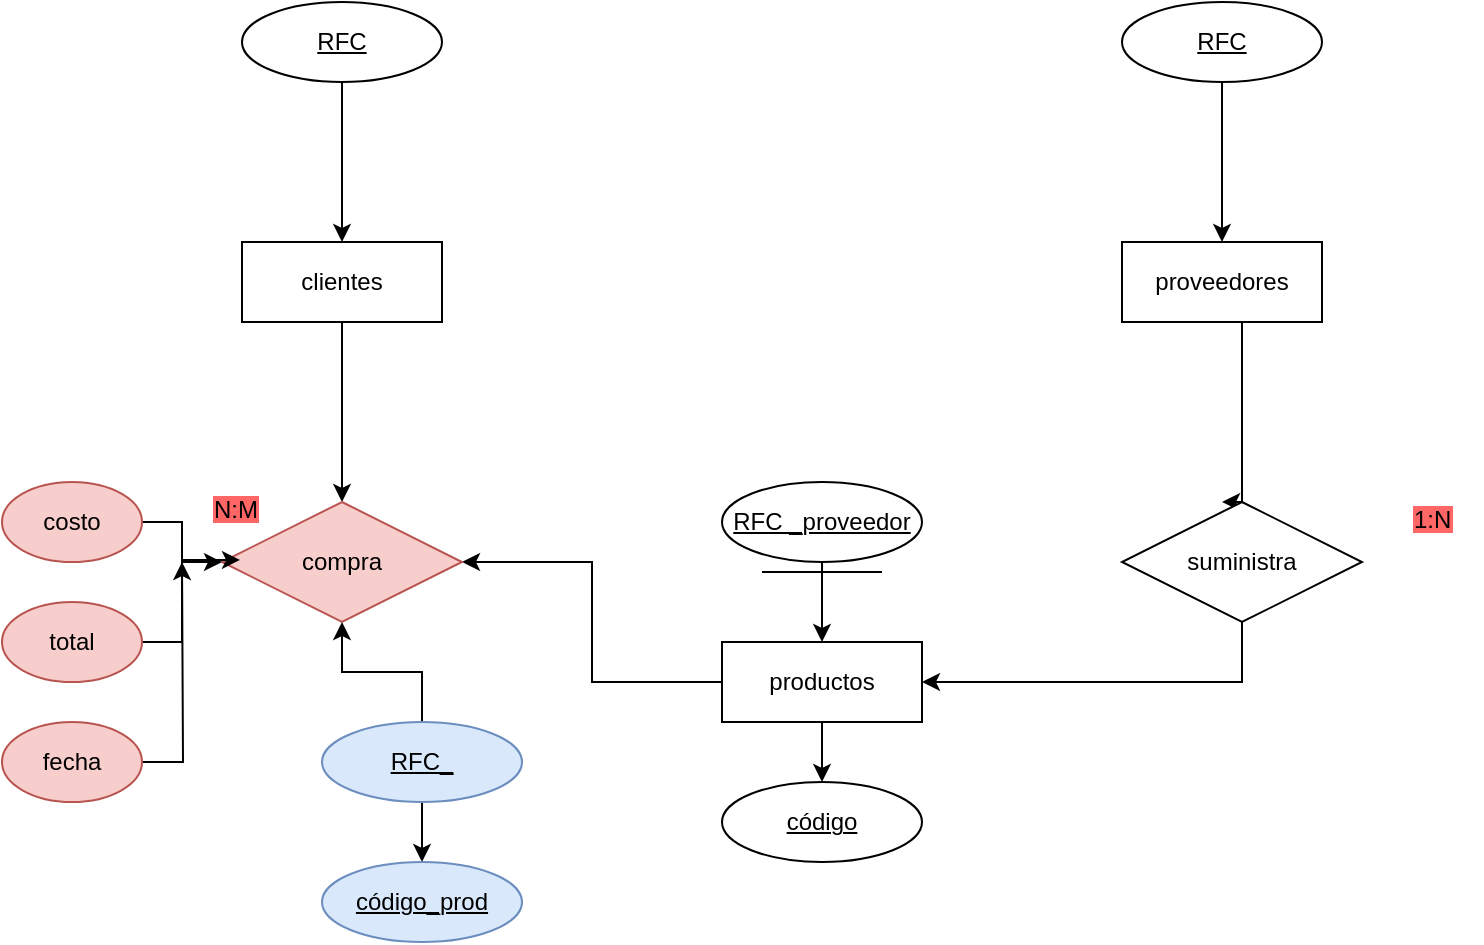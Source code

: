 <mxfile version="20.2.3" type="github">
  <diagram id="SpdsLTlt3C1zTrYzNMNh" name="Página-1">
    <mxGraphModel dx="1422" dy="794" grid="1" gridSize="10" guides="1" tooltips="1" connect="1" arrows="0" fold="1" page="1" pageScale="1" pageWidth="827" pageHeight="1169" math="0" shadow="0">
      <root>
        <mxCell id="0" />
        <mxCell id="1" parent="0" />
        <mxCell id="-u5mKM38-H2IbTdaF1BU-21" style="edgeStyle=orthogonalEdgeStyle;rounded=0;orthogonalLoop=1;jettySize=auto;html=1;exitX=0.5;exitY=1;exitDx=0;exitDy=0;" edge="1" parent="1" source="-u5mKM38-H2IbTdaF1BU-1" target="-u5mKM38-H2IbTdaF1BU-4">
          <mxGeometry relative="1" as="geometry" />
        </mxCell>
        <mxCell id="-u5mKM38-H2IbTdaF1BU-1" value="clientes" style="whiteSpace=wrap;html=1;align=center;" vertex="1" parent="1">
          <mxGeometry x="120" y="240" width="100" height="40" as="geometry" />
        </mxCell>
        <mxCell id="-u5mKM38-H2IbTdaF1BU-26" style="edgeStyle=orthogonalEdgeStyle;rounded=0;orthogonalLoop=1;jettySize=auto;html=1;exitX=0.5;exitY=1;exitDx=0;exitDy=0;entryX=0.417;entryY=0;entryDx=0;entryDy=0;entryPerimeter=0;" edge="1" parent="1" source="-u5mKM38-H2IbTdaF1BU-2" target="-u5mKM38-H2IbTdaF1BU-5">
          <mxGeometry relative="1" as="geometry">
            <Array as="points">
              <mxPoint x="620" y="280" />
              <mxPoint x="620" y="370" />
            </Array>
          </mxGeometry>
        </mxCell>
        <mxCell id="-u5mKM38-H2IbTdaF1BU-2" value="proveedores" style="whiteSpace=wrap;html=1;align=center;" vertex="1" parent="1">
          <mxGeometry x="560" y="240" width="100" height="40" as="geometry" />
        </mxCell>
        <mxCell id="-u5mKM38-H2IbTdaF1BU-30" value="" style="edgeStyle=orthogonalEdgeStyle;rounded=0;orthogonalLoop=1;jettySize=auto;html=1;" edge="1" parent="1" source="-u5mKM38-H2IbTdaF1BU-3" target="-u5mKM38-H2IbTdaF1BU-16">
          <mxGeometry relative="1" as="geometry" />
        </mxCell>
        <mxCell id="-u5mKM38-H2IbTdaF1BU-45" style="edgeStyle=orthogonalEdgeStyle;rounded=0;orthogonalLoop=1;jettySize=auto;html=1;exitX=0;exitY=0.5;exitDx=0;exitDy=0;entryX=1;entryY=0.5;entryDx=0;entryDy=0;" edge="1" parent="1" source="-u5mKM38-H2IbTdaF1BU-3" target="-u5mKM38-H2IbTdaF1BU-4">
          <mxGeometry relative="1" as="geometry" />
        </mxCell>
        <mxCell id="-u5mKM38-H2IbTdaF1BU-3" value="productos" style="whiteSpace=wrap;html=1;align=center;" vertex="1" parent="1">
          <mxGeometry x="360" y="440" width="100" height="40" as="geometry" />
        </mxCell>
        <mxCell id="-u5mKM38-H2IbTdaF1BU-4" value="compra" style="shape=rhombus;perimeter=rhombusPerimeter;whiteSpace=wrap;html=1;align=center;fillColor=#f8cecc;strokeColor=#b85450;" vertex="1" parent="1">
          <mxGeometry x="110" y="370" width="120" height="60" as="geometry" />
        </mxCell>
        <mxCell id="-u5mKM38-H2IbTdaF1BU-27" style="edgeStyle=orthogonalEdgeStyle;rounded=0;orthogonalLoop=1;jettySize=auto;html=1;exitX=0.5;exitY=1;exitDx=0;exitDy=0;entryX=1;entryY=0.5;entryDx=0;entryDy=0;" edge="1" parent="1" source="-u5mKM38-H2IbTdaF1BU-5" target="-u5mKM38-H2IbTdaF1BU-3">
          <mxGeometry relative="1" as="geometry" />
        </mxCell>
        <mxCell id="-u5mKM38-H2IbTdaF1BU-5" value="suministra" style="shape=rhombus;perimeter=rhombusPerimeter;whiteSpace=wrap;html=1;align=center;" vertex="1" parent="1">
          <mxGeometry x="560" y="370" width="120" height="60" as="geometry" />
        </mxCell>
        <mxCell id="-u5mKM38-H2IbTdaF1BU-22" style="edgeStyle=orthogonalEdgeStyle;rounded=0;orthogonalLoop=1;jettySize=auto;html=1;exitX=1;exitY=0.5;exitDx=0;exitDy=0;" edge="1" parent="1" source="-u5mKM38-H2IbTdaF1BU-8" target="-u5mKM38-H2IbTdaF1BU-4">
          <mxGeometry relative="1" as="geometry" />
        </mxCell>
        <mxCell id="-u5mKM38-H2IbTdaF1BU-8" value="costo" style="ellipse;whiteSpace=wrap;html=1;align=center;fillColor=#f8cecc;strokeColor=#b85450;" vertex="1" parent="1">
          <mxGeometry y="360" width="70" height="40" as="geometry" />
        </mxCell>
        <mxCell id="-u5mKM38-H2IbTdaF1BU-23" style="edgeStyle=orthogonalEdgeStyle;rounded=0;orthogonalLoop=1;jettySize=auto;html=1;exitX=1;exitY=0.5;exitDx=0;exitDy=0;entryX=0.075;entryY=0.483;entryDx=0;entryDy=0;entryPerimeter=0;" edge="1" parent="1" source="-u5mKM38-H2IbTdaF1BU-9" target="-u5mKM38-H2IbTdaF1BU-4">
          <mxGeometry relative="1" as="geometry" />
        </mxCell>
        <mxCell id="-u5mKM38-H2IbTdaF1BU-9" value="total" style="ellipse;whiteSpace=wrap;html=1;align=center;fillColor=#f8cecc;strokeColor=#b85450;" vertex="1" parent="1">
          <mxGeometry y="420" width="70" height="40" as="geometry" />
        </mxCell>
        <mxCell id="-u5mKM38-H2IbTdaF1BU-24" style="edgeStyle=orthogonalEdgeStyle;rounded=0;orthogonalLoop=1;jettySize=auto;html=1;exitX=1;exitY=0.5;exitDx=0;exitDy=0;" edge="1" parent="1" source="-u5mKM38-H2IbTdaF1BU-10">
          <mxGeometry relative="1" as="geometry">
            <mxPoint x="90" y="400" as="targetPoint" />
          </mxGeometry>
        </mxCell>
        <mxCell id="-u5mKM38-H2IbTdaF1BU-10" value="fecha" style="ellipse;whiteSpace=wrap;html=1;align=center;fillColor=#f8cecc;strokeColor=#b85450;" vertex="1" parent="1">
          <mxGeometry y="480" width="70" height="40" as="geometry" />
        </mxCell>
        <mxCell id="-u5mKM38-H2IbTdaF1BU-20" style="edgeStyle=orthogonalEdgeStyle;rounded=0;orthogonalLoop=1;jettySize=auto;html=1;exitX=0.5;exitY=1;exitDx=0;exitDy=0;entryX=0.5;entryY=0;entryDx=0;entryDy=0;" edge="1" parent="1" source="-u5mKM38-H2IbTdaF1BU-13" target="-u5mKM38-H2IbTdaF1BU-1">
          <mxGeometry relative="1" as="geometry" />
        </mxCell>
        <mxCell id="-u5mKM38-H2IbTdaF1BU-13" value="RFC" style="ellipse;whiteSpace=wrap;html=1;align=center;fontStyle=4;" vertex="1" parent="1">
          <mxGeometry x="120" y="120" width="100" height="40" as="geometry" />
        </mxCell>
        <mxCell id="-u5mKM38-H2IbTdaF1BU-31" style="edgeStyle=orthogonalEdgeStyle;rounded=0;orthogonalLoop=1;jettySize=auto;html=1;exitX=0.5;exitY=1;exitDx=0;exitDy=0;entryX=0.5;entryY=0;entryDx=0;entryDy=0;" edge="1" parent="1" source="-u5mKM38-H2IbTdaF1BU-14" target="-u5mKM38-H2IbTdaF1BU-3">
          <mxGeometry relative="1" as="geometry" />
        </mxCell>
        <mxCell id="-u5mKM38-H2IbTdaF1BU-14" value="RFC _proveedor" style="ellipse;whiteSpace=wrap;html=1;align=center;fontStyle=4;" vertex="1" parent="1">
          <mxGeometry x="360" y="360" width="100" height="40" as="geometry" />
        </mxCell>
        <mxCell id="-u5mKM38-H2IbTdaF1BU-25" style="edgeStyle=orthogonalEdgeStyle;rounded=0;orthogonalLoop=1;jettySize=auto;html=1;exitX=0.5;exitY=1;exitDx=0;exitDy=0;" edge="1" parent="1" source="-u5mKM38-H2IbTdaF1BU-15" target="-u5mKM38-H2IbTdaF1BU-2">
          <mxGeometry relative="1" as="geometry" />
        </mxCell>
        <mxCell id="-u5mKM38-H2IbTdaF1BU-15" value="RFC" style="ellipse;whiteSpace=wrap;html=1;align=center;fontStyle=4;" vertex="1" parent="1">
          <mxGeometry x="560" y="120" width="100" height="40" as="geometry" />
        </mxCell>
        <mxCell id="-u5mKM38-H2IbTdaF1BU-29" style="edgeStyle=orthogonalEdgeStyle;rounded=0;orthogonalLoop=1;jettySize=auto;html=1;" edge="1" parent="1">
          <mxGeometry relative="1" as="geometry">
            <mxPoint x="410" y="430" as="targetPoint" />
            <mxPoint x="410" y="430" as="sourcePoint" />
          </mxGeometry>
        </mxCell>
        <mxCell id="-u5mKM38-H2IbTdaF1BU-16" value="código" style="ellipse;whiteSpace=wrap;html=1;align=center;fontStyle=4;" vertex="1" parent="1">
          <mxGeometry x="360" y="510" width="100" height="40" as="geometry" />
        </mxCell>
        <mxCell id="-u5mKM38-H2IbTdaF1BU-46" value="" style="edgeStyle=orthogonalEdgeStyle;rounded=0;orthogonalLoop=1;jettySize=auto;html=1;" edge="1" parent="1" source="-u5mKM38-H2IbTdaF1BU-17" target="-u5mKM38-H2IbTdaF1BU-18">
          <mxGeometry relative="1" as="geometry" />
        </mxCell>
        <mxCell id="-u5mKM38-H2IbTdaF1BU-47" style="edgeStyle=orthogonalEdgeStyle;rounded=0;orthogonalLoop=1;jettySize=auto;html=1;exitX=0.5;exitY=0;exitDx=0;exitDy=0;" edge="1" parent="1" source="-u5mKM38-H2IbTdaF1BU-17" target="-u5mKM38-H2IbTdaF1BU-4">
          <mxGeometry relative="1" as="geometry" />
        </mxCell>
        <mxCell id="-u5mKM38-H2IbTdaF1BU-17" value="RFC_" style="ellipse;whiteSpace=wrap;html=1;align=center;fontStyle=4;fillColor=#dae8fc;strokeColor=#6c8ebf;" vertex="1" parent="1">
          <mxGeometry x="160" y="480" width="100" height="40" as="geometry" />
        </mxCell>
        <mxCell id="-u5mKM38-H2IbTdaF1BU-18" value="código_prod" style="ellipse;whiteSpace=wrap;html=1;align=center;fontStyle=4;fillColor=#dae8fc;strokeColor=#6c8ebf;" vertex="1" parent="1">
          <mxGeometry x="160" y="550" width="100" height="40" as="geometry" />
        </mxCell>
        <mxCell id="-u5mKM38-H2IbTdaF1BU-43" value="" style="line;strokeWidth=1;rotatable=0;dashed=0;labelPosition=right;align=left;verticalAlign=middle;spacingTop=0;spacingLeft=6;points=[];portConstraint=eastwest;labelBackgroundColor=#FF6666;" vertex="1" parent="1">
          <mxGeometry x="380" y="400" width="60" height="10" as="geometry" />
        </mxCell>
        <mxCell id="-u5mKM38-H2IbTdaF1BU-44" value="" style="line;strokeWidth=1;rotatable=0;dashed=0;labelPosition=right;align=left;verticalAlign=middle;spacingTop=0;spacingLeft=6;points=[];portConstraint=eastwest;labelBackgroundColor=#FF6666;" vertex="1" parent="1">
          <mxGeometry x="380" y="400" width="60" height="10" as="geometry" />
        </mxCell>
        <mxCell id="-u5mKM38-H2IbTdaF1BU-49" value="1:N" style="text;strokeColor=none;fillColor=none;spacingLeft=4;spacingRight=4;overflow=hidden;rotatable=0;points=[[0,0.5],[1,0.5]];portConstraint=eastwest;fontSize=12;labelBackgroundColor=#FF6666;" vertex="1" parent="1">
          <mxGeometry x="700" y="365" width="40" height="30" as="geometry" />
        </mxCell>
        <mxCell id="-u5mKM38-H2IbTdaF1BU-50" value="N:M" style="text;strokeColor=none;fillColor=none;spacingLeft=4;spacingRight=4;overflow=hidden;rotatable=0;points=[[0,0.5],[1,0.5]];portConstraint=eastwest;fontSize=12;labelBackgroundColor=#FF6666;" vertex="1" parent="1">
          <mxGeometry x="100" y="360" width="40" height="30" as="geometry" />
        </mxCell>
      </root>
    </mxGraphModel>
  </diagram>
</mxfile>
